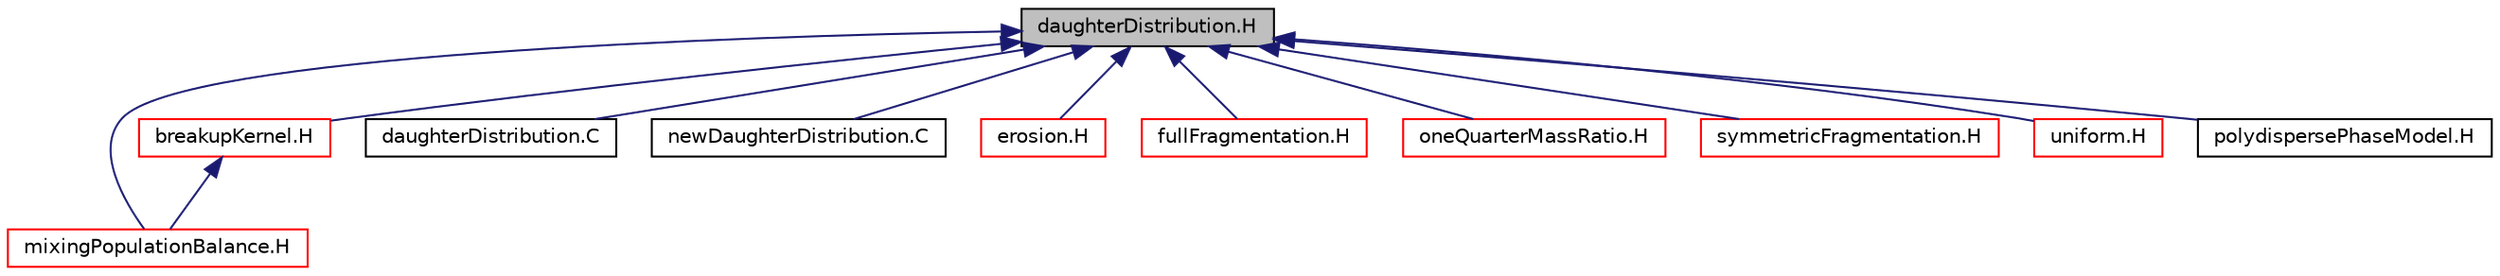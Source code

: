 digraph "daughterDistribution.H"
{
  bgcolor="transparent";
  edge [fontname="Helvetica",fontsize="10",labelfontname="Helvetica",labelfontsize="10"];
  node [fontname="Helvetica",fontsize="10",shape=record];
  Node5 [label="daughterDistribution.H",height=0.2,width=0.4,color="black", fillcolor="grey75", style="filled", fontcolor="black"];
  Node5 -> Node6 [dir="back",color="midnightblue",fontsize="10",style="solid",fontname="Helvetica"];
  Node6 [label="mixingPopulationBalance.H",height=0.2,width=0.4,color="red",URL="$a00383.html"];
  Node5 -> Node8 [dir="back",color="midnightblue",fontsize="10",style="solid",fontname="Helvetica"];
  Node8 [label="breakupKernel.H",height=0.2,width=0.4,color="red",URL="$a00455.html"];
  Node8 -> Node6 [dir="back",color="midnightblue",fontsize="10",style="solid",fontname="Helvetica"];
  Node5 -> Node25 [dir="back",color="midnightblue",fontsize="10",style="solid",fontname="Helvetica"];
  Node25 [label="daughterDistribution.C",height=0.2,width=0.4,color="black",URL="$a00533.html"];
  Node5 -> Node26 [dir="back",color="midnightblue",fontsize="10",style="solid",fontname="Helvetica"];
  Node26 [label="newDaughterDistribution.C",height=0.2,width=0.4,color="black",URL="$a00539.html"];
  Node5 -> Node27 [dir="back",color="midnightblue",fontsize="10",style="solid",fontname="Helvetica"];
  Node27 [label="erosion.H",height=0.2,width=0.4,color="red",URL="$a00545.html"];
  Node5 -> Node29 [dir="back",color="midnightblue",fontsize="10",style="solid",fontname="Helvetica"];
  Node29 [label="fullFragmentation.H",height=0.2,width=0.4,color="red",URL="$a00551.html"];
  Node5 -> Node31 [dir="back",color="midnightblue",fontsize="10",style="solid",fontname="Helvetica"];
  Node31 [label="oneQuarterMassRatio.H",height=0.2,width=0.4,color="red",URL="$a00557.html"];
  Node5 -> Node33 [dir="back",color="midnightblue",fontsize="10",style="solid",fontname="Helvetica"];
  Node33 [label="symmetricFragmentation.H",height=0.2,width=0.4,color="red",URL="$a00563.html"];
  Node5 -> Node35 [dir="back",color="midnightblue",fontsize="10",style="solid",fontname="Helvetica"];
  Node35 [label="uniform.H",height=0.2,width=0.4,color="red",URL="$a00569.html"];
  Node5 -> Node37 [dir="back",color="midnightblue",fontsize="10",style="solid",fontname="Helvetica"];
  Node37 [label="polydispersePhaseModel.H",height=0.2,width=0.4,color="black",URL="$a01640.html"];
}
